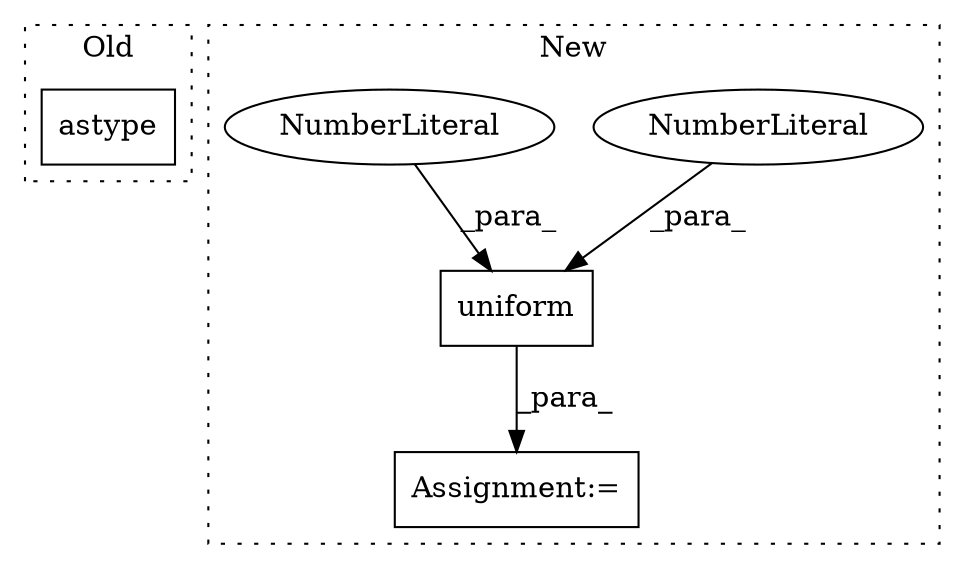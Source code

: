 digraph G {
subgraph cluster0 {
1 [label="astype" a="32" s="3641,3662" l="7,1" shape="box"];
label = "Old";
style="dotted";
}
subgraph cluster1 {
2 [label="uniform" a="32" s="3663,3688" l="8,1" shape="box"];
3 [label="NumberLiteral" a="34" s="3673" l="1" shape="ellipse"];
4 [label="NumberLiteral" a="34" s="3671" l="1" shape="ellipse"];
5 [label="Assignment:=" a="7" s="3649" l="1" shape="box"];
label = "New";
style="dotted";
}
2 -> 5 [label="_para_"];
3 -> 2 [label="_para_"];
4 -> 2 [label="_para_"];
}